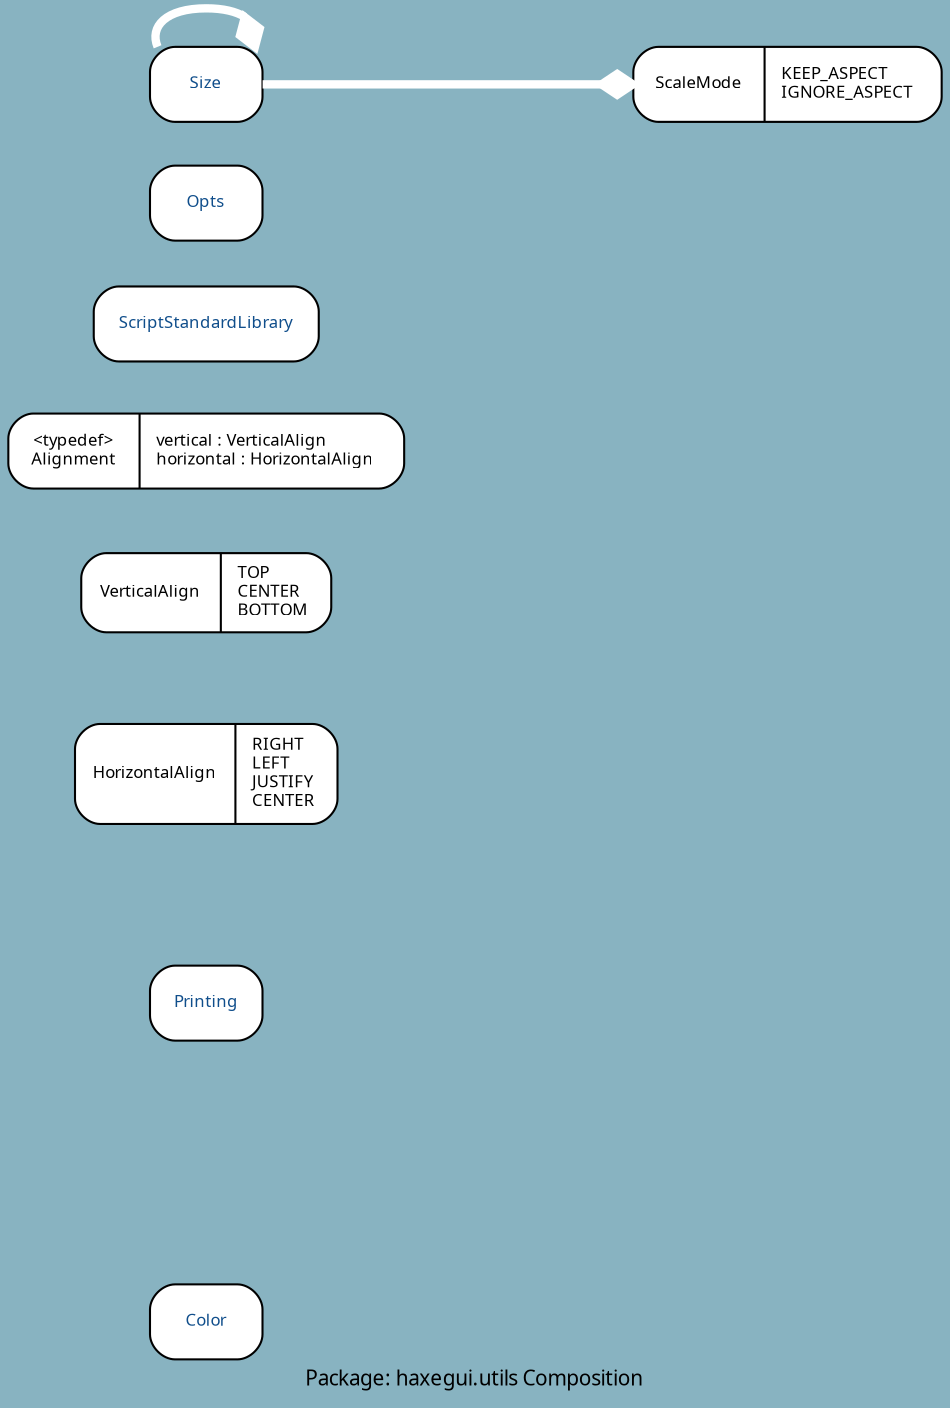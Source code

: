 digraph uml {
	graph [label="Package: haxegui.utils Composition", ratio=compress, rankdir=LR, size="24,12", fontname=Sans, fontsize=10, bgcolor="#88B3C1", fontcolor=black];
	node [label="\N", fontname=Sans, fontsize=8, shape=record, color=black, fontcolor=black];
	edge [fontname=Sans, fontsize=8, minlen=3, color=black, fontcolor=black];
	graph [lp="225,10",
		bb="0,0,450,666"];
	"haxegui.utils.Color" [label="{Color}", fontcolor="#104E8B", style="rounded,filled", fillcolor=white, URL="../types/haxegui/utils/Color.html", tooltip=Color, portPos=Color, pos="95,39", rects="68,21,122,57", width="0.75", height="0.50"];
	"haxegui.utils.Printing" [label="{Printing}", fontcolor="#104E8B", style="rounded,filled", fillcolor=white, URL="../types/haxegui/utils/Printing.html", tooltip=Printing, portPos=Printing, pos="95,193", rects="68,175,122,211", width="0.75", height="0.50"];
	"haxegui.utils.HorizontalAlign" [label="{HorizontalAlign|RIGHT\lLEFT\lJUSTIFY\lCENTER\l}", style="rounded,filled", fillcolor=white, pos="95,303", rects="32,279,110,327 110,279,159,327", width="1.75", height="0.67"];
	"haxegui.utils.VerticalAlign" [label="{VerticalAlign|TOP\lCENTER\lBOTTOM\l}", style="rounded,filled", fillcolor=white, pos="95,389", rects="35,370,102,408 102,370,155,408", width="1.67", height="0.53"];
	"haxegui.utils.Alignment" [label="{\<typedef\>\nAlignment|vertical : VerticalAlign\lhorizontal : HorizontalAlign\l}", style="rounded,filled", fillcolor=white, pos="95,457", rects="0,439,61,475 61,439,190,475", width="2.64", height="0.50"];
	"haxegui.utils.ScriptStandardLibrary" [label="{ScriptStandardLibrary}", fontcolor="#104E8B", style="rounded,filled", fillcolor=white, URL="../types/haxegui/utils/ScriptStandardLibrary.html", tooltip=ScriptStandardLibrary, portPos=ScriptStandardLibrary, pos="95,517", rects="41,499,150,535", width="1.50", height="0.50"];
	"haxegui.utils.Opts" [label="{Opts}", fontcolor="#104E8B", style="rounded,filled", fillcolor=white, URL="../types/haxegui/utils/Opts.html", tooltip=Opts, portPos=Opts, pos="95,574", rects="68,556,122,592", width="0.75", height="0.50"];
	"haxegui.utils.ScaleMode" [label="{ScaleMode|KEEP_ASPECT\lIGNORE_ASPECT\l}", style="rounded,filled", fillcolor=white, pos="376,630", rects="302,612,364,648 364,612,450,648", width="2.06", height="0.50"];
	"haxegui.utils.Size" [label="{Size}", fontcolor="#104E8B", style="rounded,filled", fillcolor=white, URL="../types/haxegui/utils/Size.html", tooltip=Size, portPos=Size, pos="95,630", rects="68,612,122,648", width="0.75", height="0.50"];
	"haxegui.utils.Size" -> "haxegui.utils.Size" [color=white, style="setlinewidth(4)", arrowhead=diamond, arrowsize="1.25", pos="e,119,648 71,648 67,658 75,666 95,666 103,666 110,665 114,662"];
	"haxegui.utils.Size" -> "haxegui.utils.ScaleMode" [color=white, style="setlinewidth(4)", arrowhead=diamond, arrowsize="1.25", pos="e,302,630 122,630 160,630 230,630 287,630"];
}

